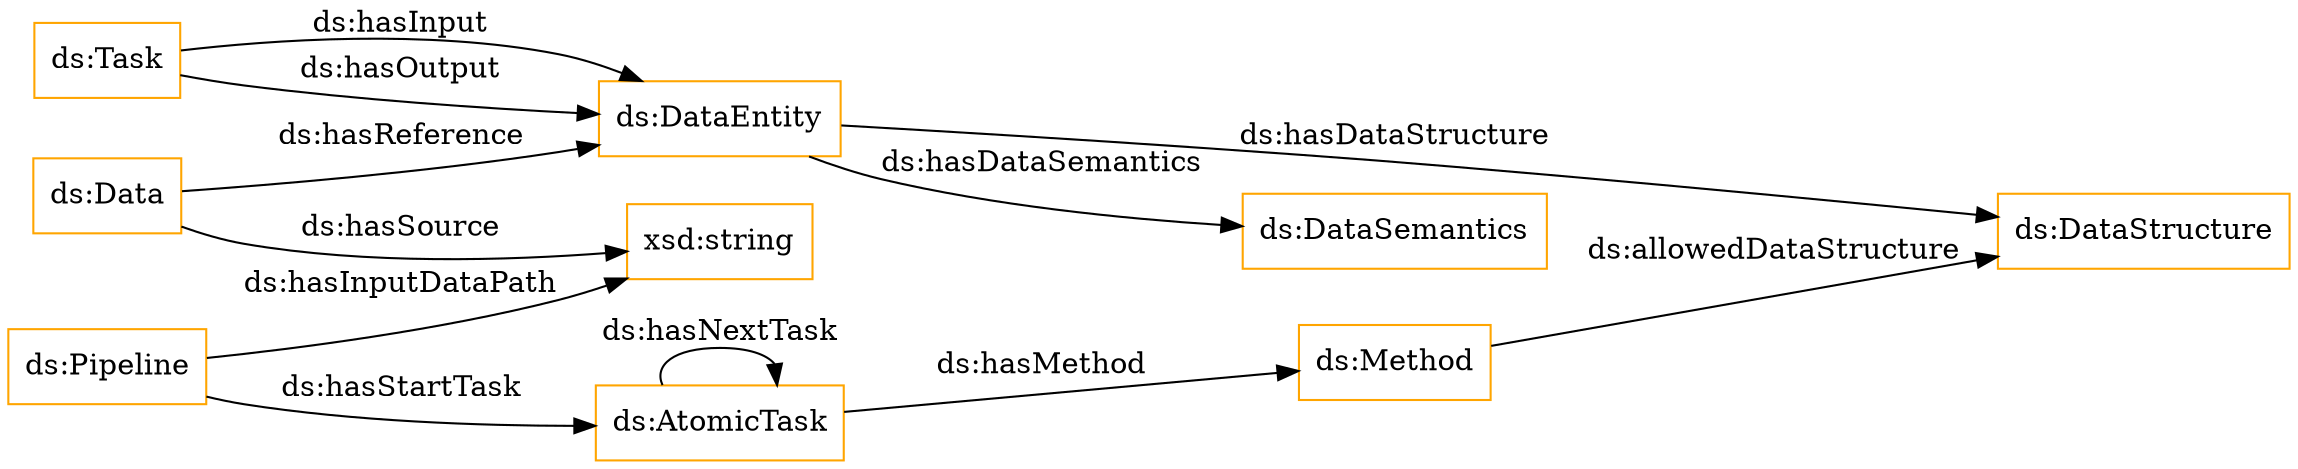 digraph ar2dtool_diagram { 
rankdir=LR;
size="1501"
node [shape = rectangle, color="orange"]; "ds:Data" "ds:Method" "ds:Pipeline" "ds:Task" "ds:DataSemantics" "ds:DataStructure" "ds:AtomicTask" "ds:DataEntity" ; /*classes style*/
	"ds:DataEntity" -> "ds:DataSemantics" [ label = "ds:hasDataSemantics" ];
	"ds:Data" -> "ds:DataEntity" [ label = "ds:hasReference" ];
	"ds:Task" -> "ds:DataEntity" [ label = "ds:hasOutput" ];
	"ds:Data" -> "xsd:string" [ label = "ds:hasSource" ];
	"ds:AtomicTask" -> "ds:Method" [ label = "ds:hasMethod" ];
	"ds:Task" -> "ds:DataEntity" [ label = "ds:hasInput" ];
	"ds:Method" -> "ds:DataStructure" [ label = "ds:allowedDataStructure" ];
	"ds:Pipeline" -> "xsd:string" [ label = "ds:hasInputDataPath" ];
	"ds:AtomicTask" -> "ds:AtomicTask" [ label = "ds:hasNextTask" ];
	"ds:DataEntity" -> "ds:DataStructure" [ label = "ds:hasDataStructure" ];
	"ds:Pipeline" -> "ds:AtomicTask" [ label = "ds:hasStartTask" ];

}
